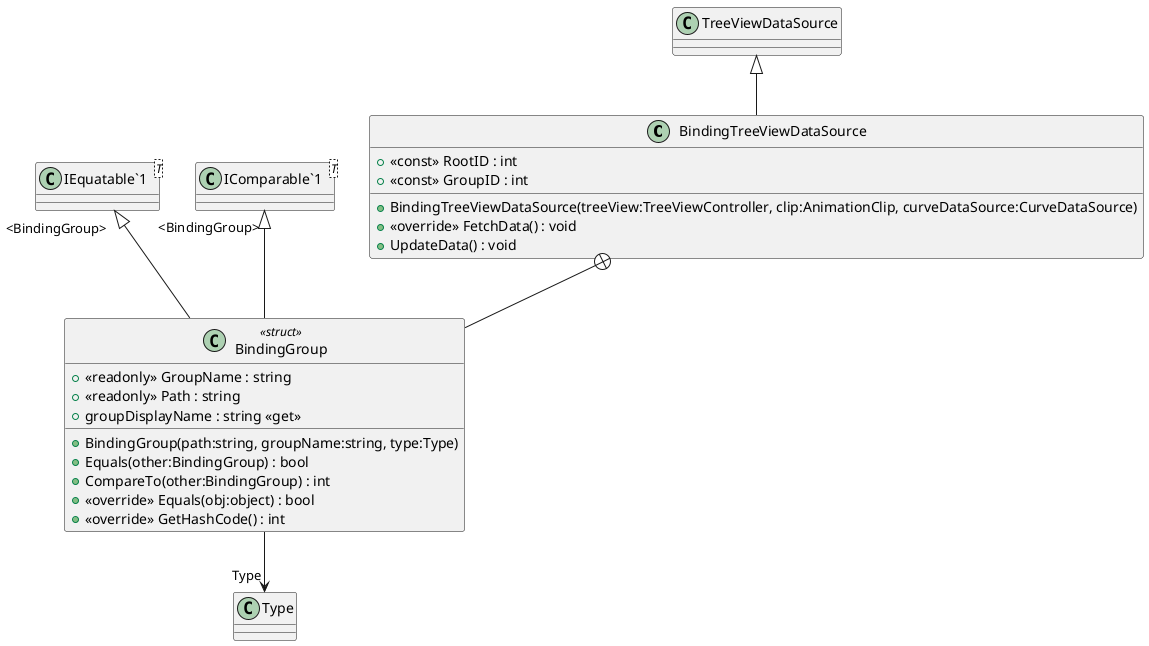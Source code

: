 @startuml
class BindingTreeViewDataSource {
    + <<const>> RootID : int
    + <<const>> GroupID : int
    + BindingTreeViewDataSource(treeView:TreeViewController, clip:AnimationClip, curveDataSource:CurveDataSource)
    + <<override>> FetchData() : void
    + UpdateData() : void
}
class BindingGroup <<struct>> {
    + <<readonly>> GroupName : string
    + <<readonly>> Path : string
    + BindingGroup(path:string, groupName:string, type:Type)
    + groupDisplayName : string <<get>>
    + Equals(other:BindingGroup) : bool
    + CompareTo(other:BindingGroup) : int
    + <<override>> Equals(obj:object) : bool
    + <<override>> GetHashCode() : int
}
class "IEquatable`1"<T> {
}
class "IComparable`1"<T> {
}
TreeViewDataSource <|-- BindingTreeViewDataSource
BindingTreeViewDataSource +-- BindingGroup
"IEquatable`1" "<BindingGroup>" <|-- BindingGroup
"IComparable`1" "<BindingGroup>" <|-- BindingGroup
BindingGroup --> "Type" Type
@enduml

